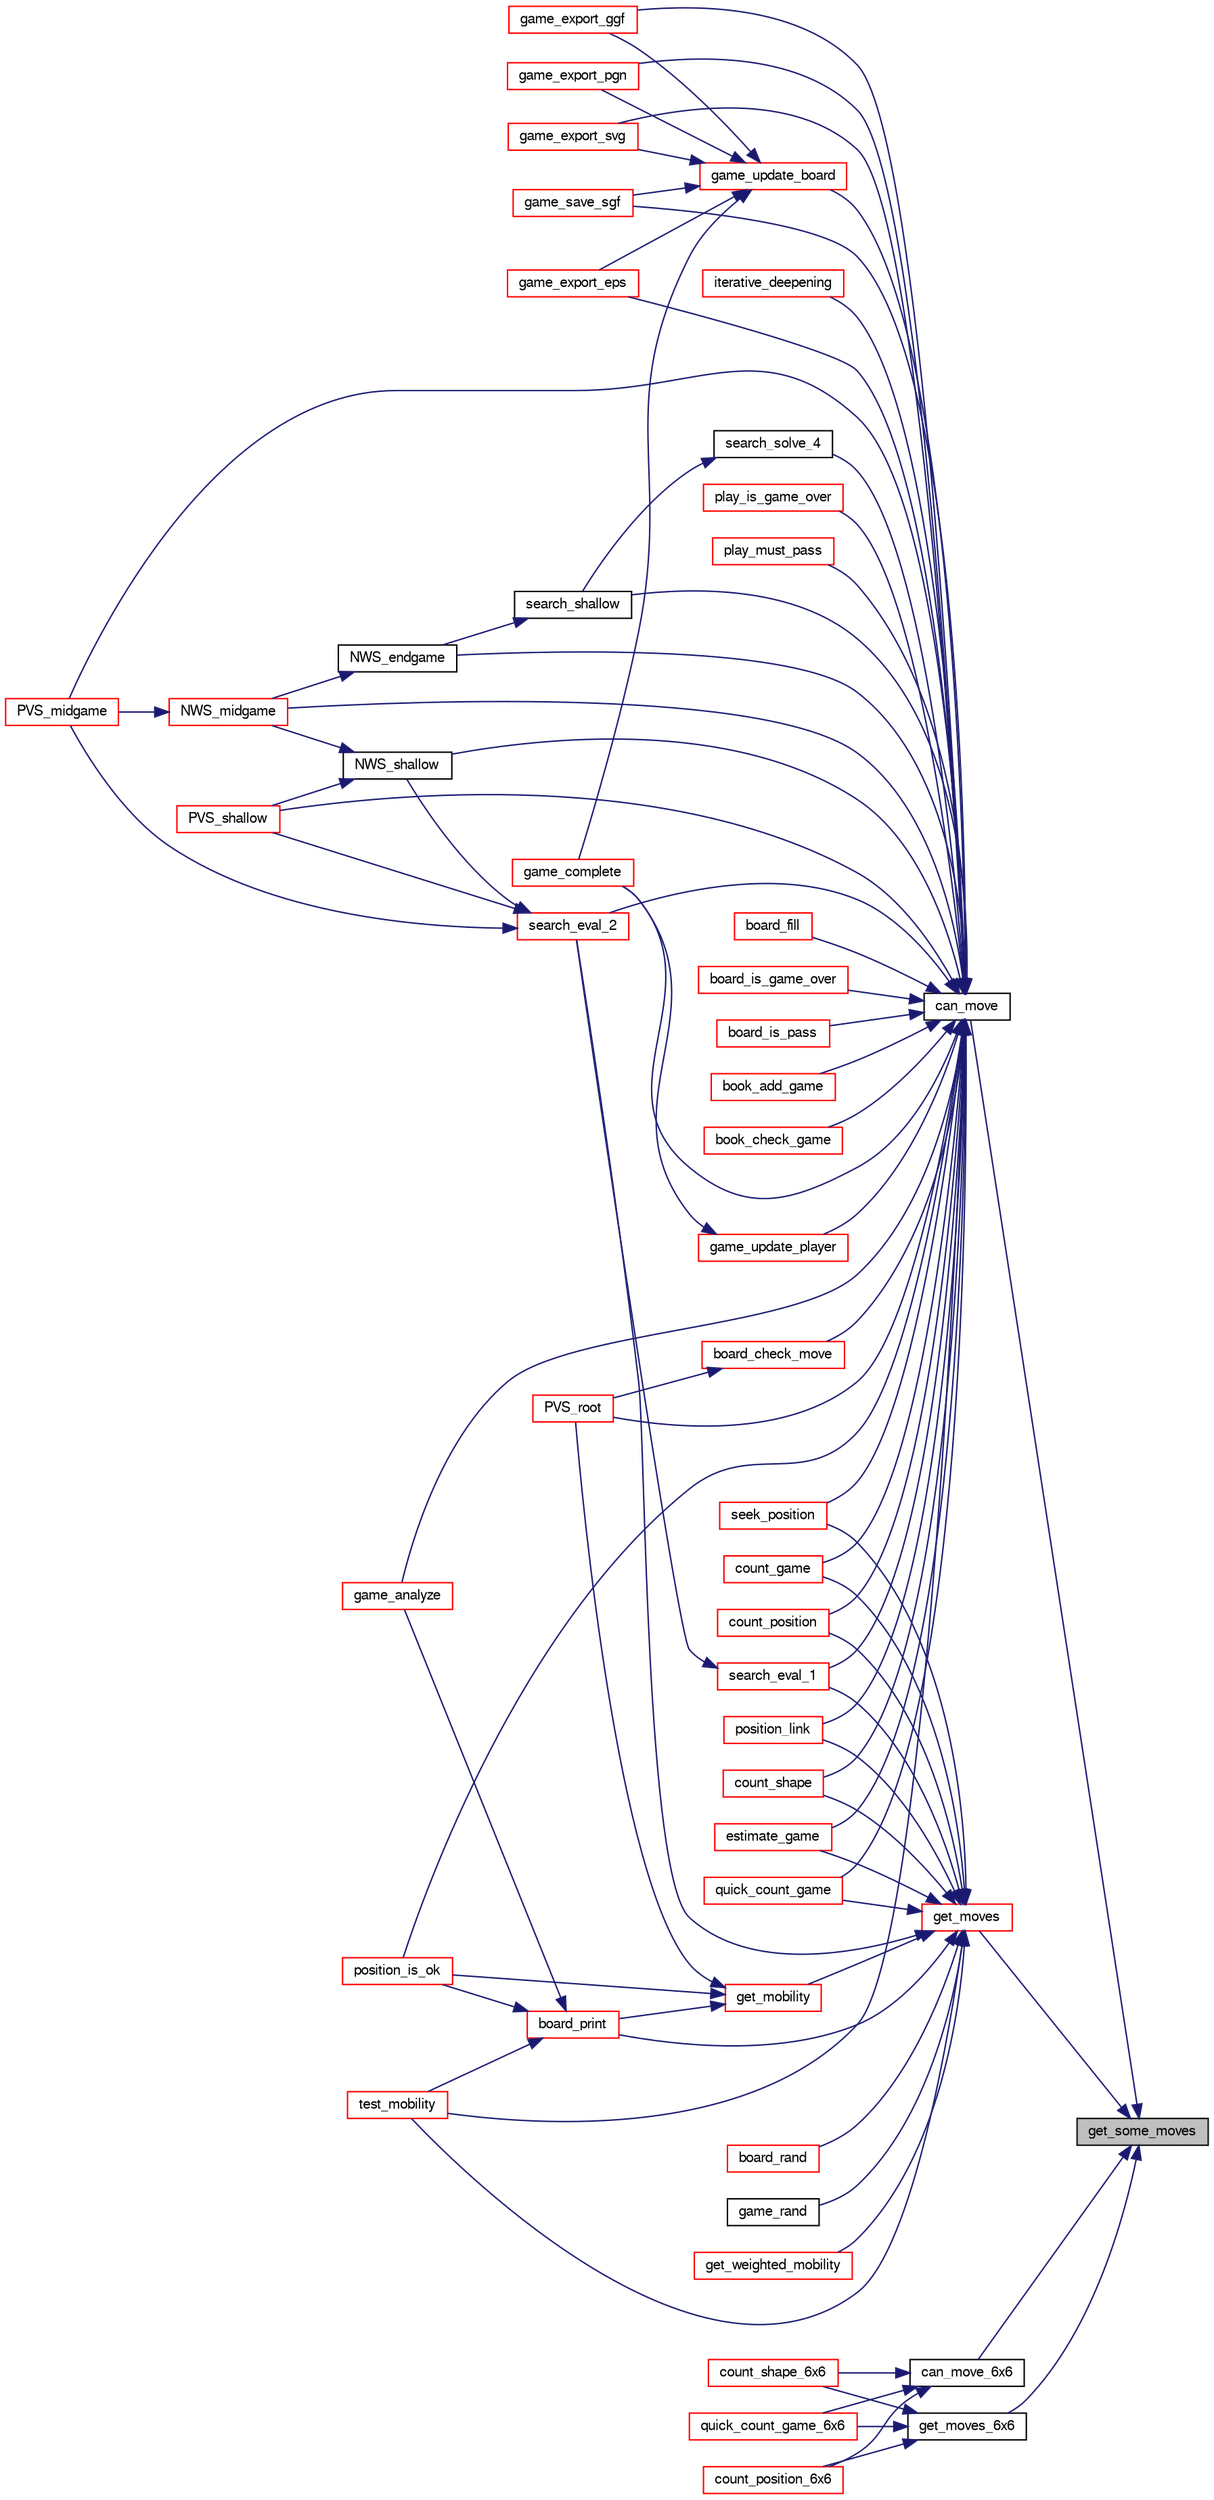 digraph "get_some_moves"
{
 // LATEX_PDF_SIZE
  bgcolor="transparent";
  edge [fontname="FreeSans",fontsize="10",labelfontname="FreeSans",labelfontsize="10"];
  node [fontname="FreeSans",fontsize="10",shape=record];
  rankdir="RL";
  Node1 [label="get_some_moves",height=0.2,width=0.4,color="black", fillcolor="grey75", style="filled", fontcolor="black",tooltip="Get a part of the moves."];
  Node1 -> Node2 [dir="back",color="midnightblue",fontsize="10",style="solid",fontname="FreeSans"];
  Node2 [label="can_move",height=0.2,width=0.4,color="black",URL="$board_8c.html#ae1a532d6eaa0e55357d0f4b9cd659b88",tooltip="Check if a player can move."];
  Node2 -> Node3 [dir="back",color="midnightblue",fontsize="10",style="solid",fontname="FreeSans"];
  Node3 [label="board_check_move",height=0.2,width=0.4,color="red",URL="$board_8c.html#a0461002c2a4fd95a361b6e1ee8637a65",tooltip="Check if a move is legal."];
  Node3 -> Node17 [dir="back",color="midnightblue",fontsize="10",style="solid",fontname="FreeSans"];
  Node17 [label="PVS_root",height=0.2,width=0.4,color="red",URL="$root_8c.html#a1367650ce57b9632f862da187074edb7",tooltip="Principal Variation Search algorithm at the root of the tree."];
  Node2 -> Node47 [dir="back",color="midnightblue",fontsize="10",style="solid",fontname="FreeSans"];
  Node47 [label="board_fill",height=0.2,width=0.4,color="red",URL="$book_8c.html#abdce4d74200559a64a4a498f952cfe96",tooltip="Fill the opening book."];
  Node2 -> Node88 [dir="back",color="midnightblue",fontsize="10",style="solid",fontname="FreeSans"];
  Node88 [label="board_is_game_over",height=0.2,width=0.4,color="red",URL="$board_8c.html#a121c1b2912c0f5d559fe85c8ab70f061",tooltip="Check if the game is over."];
  Node2 -> Node113 [dir="back",color="midnightblue",fontsize="10",style="solid",fontname="FreeSans"];
  Node113 [label="board_is_pass",height=0.2,width=0.4,color="red",URL="$board_8c.html#a7bd9c47885415e0ae2aed4fb2f8cb241",tooltip="Check if current player should pass."];
  Node2 -> Node49 [dir="back",color="midnightblue",fontsize="10",style="solid",fontname="FreeSans"];
  Node49 [label="book_add_game",height=0.2,width=0.4,color="red",URL="$book_8c.html#aea8461bde1df7dad3d55f9589c1ed586",tooltip="Add positions from a game."];
  Node2 -> Node129 [dir="back",color="midnightblue",fontsize="10",style="solid",fontname="FreeSans"];
  Node129 [label="book_check_game",height=0.2,width=0.4,color="red",URL="$book_8c.html#a8996ed1153616ffa18e6819b88e106c9",tooltip="Check positions from a game."];
  Node2 -> Node131 [dir="back",color="midnightblue",fontsize="10",style="solid",fontname="FreeSans"];
  Node131 [label="count_game",height=0.2,width=0.4,color="red",URL="$perft_8c.html#af5e8b9b385ea97f1c30654db2a347a30",tooltip="Move generator performance test function."];
  Node2 -> Node133 [dir="back",color="midnightblue",fontsize="10",style="solid",fontname="FreeSans"];
  Node133 [label="count_position",height=0.2,width=0.4,color="red",URL="$perft_8c.html#a2d4fe896c978bd809fa8952616362382",tooltip="Recursively count positions."];
  Node2 -> Node135 [dir="back",color="midnightblue",fontsize="10",style="solid",fontname="FreeSans"];
  Node135 [label="count_shape",height=0.2,width=0.4,color="red",URL="$perft_8c.html#ac407862f89888ec121363c7dd9a391ee",tooltip="Recursively count shapes."];
  Node2 -> Node137 [dir="back",color="midnightblue",fontsize="10",style="solid",fontname="FreeSans"];
  Node137 [label="estimate_game",height=0.2,width=0.4,color="red",URL="$perft_8c.html#a47a6187e74d99b2a53f3ef9dd44da4b9",tooltip="Estimate move counts from a single game."];
  Node2 -> Node24 [dir="back",color="midnightblue",fontsize="10",style="solid",fontname="FreeSans"];
  Node24 [label="game_analyze",height=0.2,width=0.4,color="red",URL="$game_8c.html#a17775ff0efa3d8592bed935dedb31a45",tooltip="Analyze an endgame."];
  Node2 -> Node28 [dir="back",color="midnightblue",fontsize="10",style="solid",fontname="FreeSans"];
  Node28 [label="game_complete",height=0.2,width=0.4,color="red",URL="$game_8c.html#a2478745958cb21430866a4ea503274df",tooltip="Terminate an unfinished game."];
  Node2 -> Node139 [dir="back",color="midnightblue",fontsize="10",style="solid",fontname="FreeSans"];
  Node139 [label="game_export_eps",height=0.2,width=0.4,color="red",URL="$game_8c.html#ac5a505d94e95db33f679c406ef9d1c31",tooltip="Write a game to an eps file."];
  Node2 -> Node100 [dir="back",color="midnightblue",fontsize="10",style="solid",fontname="FreeSans"];
  Node100 [label="game_export_ggf",height=0.2,width=0.4,color="red",URL="$game_8c.html#a08ef7a32b9063eefedfa040ab7e95ea2",tooltip="Write a game to the Generic Game Format (ggf) file."];
  Node2 -> Node103 [dir="back",color="midnightblue",fontsize="10",style="solid",fontname="FreeSans"];
  Node103 [label="game_export_pgn",height=0.2,width=0.4,color="red",URL="$game_8c.html#acf88b6a57b6b9305fce116cb0df32138",tooltip="Write a game to a pgn file."];
  Node2 -> Node140 [dir="back",color="midnightblue",fontsize="10",style="solid",fontname="FreeSans"];
  Node140 [label="game_export_svg",height=0.2,width=0.4,color="red",URL="$game_8c.html#a6954b51a75bf7fd52a2cfbdd9ff9f96e",tooltip=" "];
  Node2 -> Node104 [dir="back",color="midnightblue",fontsize="10",style="solid",fontname="FreeSans"];
  Node104 [label="game_save_sgf",height=0.2,width=0.4,color="red",URL="$game_8c.html#a41649055df8b13ab4e9fc89d16c436c3",tooltip="Write a game to the Generic Game Format (ggf) file."];
  Node2 -> Node141 [dir="back",color="midnightblue",fontsize="10",style="solid",fontname="FreeSans"];
  Node141 [label="game_update_board",height=0.2,width=0.4,color="red",URL="$game_8c.html#a2b48a650adb24509ed0d0e2267ecfd21",tooltip="update a board."];
  Node141 -> Node28 [dir="back",color="midnightblue",fontsize="10",style="solid",fontname="FreeSans"];
  Node141 -> Node139 [dir="back",color="midnightblue",fontsize="10",style="solid",fontname="FreeSans"];
  Node141 -> Node100 [dir="back",color="midnightblue",fontsize="10",style="solid",fontname="FreeSans"];
  Node141 -> Node103 [dir="back",color="midnightblue",fontsize="10",style="solid",fontname="FreeSans"];
  Node141 -> Node140 [dir="back",color="midnightblue",fontsize="10",style="solid",fontname="FreeSans"];
  Node141 -> Node104 [dir="back",color="midnightblue",fontsize="10",style="solid",fontname="FreeSans"];
  Node2 -> Node159 [dir="back",color="midnightblue",fontsize="10",style="solid",fontname="FreeSans"];
  Node159 [label="game_update_player",height=0.2,width=0.4,color="red",URL="$game_8c.html#a20e8d7c89c4744e264deab4405312abd",tooltip="update a player."];
  Node159 -> Node28 [dir="back",color="midnightblue",fontsize="10",style="solid",fontname="FreeSans"];
  Node2 -> Node22 [dir="back",color="midnightblue",fontsize="10",style="solid",fontname="FreeSans"];
  Node22 [label="iterative_deepening",height=0.2,width=0.4,color="red",URL="$root_8c.html#a0e77250a21e5f5d70917a5356c22f5f3",tooltip="Iterative deepening."];
  Node2 -> Node160 [dir="back",color="midnightblue",fontsize="10",style="solid",fontname="FreeSans"];
  Node160 [label="NWS_endgame",height=0.2,width=0.4,color="black",URL="$endgame_8c.html#a3a2fd5b24cddcf17f9b29921bbf9ec57",tooltip="Evaluate an endgame position with a Null Window Search algorithm."];
  Node160 -> Node72 [dir="back",color="midnightblue",fontsize="10",style="solid",fontname="FreeSans"];
  Node72 [label="NWS_midgame",height=0.2,width=0.4,color="red",URL="$midgame_8c.html#a124e89d53abb00ee28a9f3135b5682dc",tooltip="Evaluate a midgame position with a Null Window Search algorithm."];
  Node72 -> Node73 [dir="back",color="midnightblue",fontsize="10",style="solid",fontname="FreeSans"];
  Node73 [label="PVS_midgame",height=0.2,width=0.4,color="red",URL="$midgame_8c.html#a356424012da8237d13afb64450c0fb33",tooltip="Evaluate a position with a deep Principal Variation Search algorithm."];
  Node2 -> Node72 [dir="back",color="midnightblue",fontsize="10",style="solid",fontname="FreeSans"];
  Node2 -> Node161 [dir="back",color="midnightblue",fontsize="10",style="solid",fontname="FreeSans"];
  Node161 [label="NWS_shallow",height=0.2,width=0.4,color="black",URL="$midgame_8c.html#af1a84e98330ad790762f316451f36067",tooltip="Evaluate a midgame position with a Null Window Search algorithm."];
  Node161 -> Node72 [dir="back",color="midnightblue",fontsize="10",style="solid",fontname="FreeSans"];
  Node161 -> Node162 [dir="back",color="midnightblue",fontsize="10",style="solid",fontname="FreeSans"];
  Node162 [label="PVS_shallow",height=0.2,width=0.4,color="red",URL="$midgame_8c.html#a3d850972578e626b2a9d566152b681f5",tooltip="Evaluate a midgame position at shallow depth."];
  Node2 -> Node166 [dir="back",color="midnightblue",fontsize="10",style="solid",fontname="FreeSans"];
  Node166 [label="play_is_game_over",height=0.2,width=0.4,color="red",URL="$play_8c.html#ad8fbdebca393fc37414e594b098650b3",tooltip="Check if game is over."];
  Node2 -> Node168 [dir="back",color="midnightblue",fontsize="10",style="solid",fontname="FreeSans"];
  Node168 [label="play_must_pass",height=0.2,width=0.4,color="red",URL="$play_8c.html#a04e3a4dbc7946f948b1e18c17f8e2965",tooltip="Check if player must pass."];
  Node2 -> Node169 [dir="back",color="midnightblue",fontsize="10",style="solid",fontname="FreeSans"];
  Node169 [label="position_is_ok",height=0.2,width=0.4,color="red",URL="$book_8c.html#a72ebb0fd09a7722748b1a0c46f42312e",tooltip="Check if position is ok or need fixing."];
  Node2 -> Node173 [dir="back",color="midnightblue",fontsize="10",style="solid",fontname="FreeSans"];
  Node173 [label="position_link",height=0.2,width=0.4,color="red",URL="$book_8c.html#a019aa7c08d4071fc2afc5c4a01777699",tooltip="Link a position."];
  Node2 -> Node73 [dir="back",color="midnightblue",fontsize="10",style="solid",fontname="FreeSans"];
  Node2 -> Node17 [dir="back",color="midnightblue",fontsize="10",style="solid",fontname="FreeSans"];
  Node2 -> Node162 [dir="back",color="midnightblue",fontsize="10",style="solid",fontname="FreeSans"];
  Node2 -> Node174 [dir="back",color="midnightblue",fontsize="10",style="solid",fontname="FreeSans"];
  Node174 [label="quick_count_game",height=0.2,width=0.4,color="red",URL="$perft_8c.html#a7def9bbbbbd65f8951726a9626e459b5",tooltip="Count games recursively."];
  Node2 -> Node176 [dir="back",color="midnightblue",fontsize="10",style="solid",fontname="FreeSans"];
  Node176 [label="search_eval_1",height=0.2,width=0.4,color="red",URL="$midgame_8c.html#ae085ffe39e7d27dc023bb239e057366f",tooltip="Evaluate a position at depth 1."];
  Node176 -> Node177 [dir="back",color="midnightblue",fontsize="10",style="solid",fontname="FreeSans"];
  Node177 [label="search_eval_2",height=0.2,width=0.4,color="red",URL="$midgame_8c.html#a0092a1393b937f326dfa91ff24c7f72a",tooltip="Evaluate a position at depth 2."];
  Node177 -> Node161 [dir="back",color="midnightblue",fontsize="10",style="solid",fontname="FreeSans"];
  Node177 -> Node73 [dir="back",color="midnightblue",fontsize="10",style="solid",fontname="FreeSans"];
  Node177 -> Node162 [dir="back",color="midnightblue",fontsize="10",style="solid",fontname="FreeSans"];
  Node2 -> Node177 [dir="back",color="midnightblue",fontsize="10",style="solid",fontname="FreeSans"];
  Node2 -> Node178 [dir="back",color="midnightblue",fontsize="10",style="solid",fontname="FreeSans"];
  Node178 [label="search_shallow",height=0.2,width=0.4,color="black",URL="$endgame_8c.html#ac96f36afea5ad7a93d9f729e45bd75c7",tooltip="Evaluate a position using a shallow NWS."];
  Node178 -> Node160 [dir="back",color="midnightblue",fontsize="10",style="solid",fontname="FreeSans"];
  Node2 -> Node179 [dir="back",color="midnightblue",fontsize="10",style="solid",fontname="FreeSans"];
  Node179 [label="search_solve_4",height=0.2,width=0.4,color="black",URL="$endgame_8c.html#aff267e11d577b0aada13623ab8b2d870",tooltip="Get the final score."];
  Node179 -> Node178 [dir="back",color="midnightblue",fontsize="10",style="solid",fontname="FreeSans"];
  Node2 -> Node180 [dir="back",color="midnightblue",fontsize="10",style="solid",fontname="FreeSans"];
  Node180 [label="seek_position",height=0.2,width=0.4,color="red",URL="$perft_8c.html#a57b8a15d869c73d526108aff1789864a",tooltip="seek a game that reach to a position"];
  Node2 -> Node181 [dir="back",color="midnightblue",fontsize="10",style="solid",fontname="FreeSans"];
  Node181 [label="test_mobility",height=0.2,width=0.4,color="red",URL="$perft_8c.html#ae7b1869bd17da35bc80e06b77687f8af",tooltip="Estimate move counts from a single game."];
  Node1 -> Node183 [dir="back",color="midnightblue",fontsize="10",style="solid",fontname="FreeSans"];
  Node183 [label="can_move_6x6",height=0.2,width=0.4,color="black",URL="$board_8c.html#a82ed6624c3e68b23f28e835ac2337209",tooltip="Check if a player can move."];
  Node183 -> Node184 [dir="back",color="midnightblue",fontsize="10",style="solid",fontname="FreeSans"];
  Node184 [label="count_position_6x6",height=0.2,width=0.4,color="red",URL="$perft_8c.html#aa337f17617f5e241b81068c5b1d53ceb",tooltip="Recursively count positions."];
  Node183 -> Node185 [dir="back",color="midnightblue",fontsize="10",style="solid",fontname="FreeSans"];
  Node185 [label="count_shape_6x6",height=0.2,width=0.4,color="red",URL="$perft_8c.html#a5dce5b6d1c1a8586cce0ce9e16e6b833",tooltip="Recursively count shapes."];
  Node183 -> Node186 [dir="back",color="midnightblue",fontsize="10",style="solid",fontname="FreeSans"];
  Node186 [label="quick_count_game_6x6",height=0.2,width=0.4,color="red",URL="$perft_8c.html#a7a530c0959e88966291040639ba1e5ad",tooltip="Count games recursively."];
  Node1 -> Node187 [dir="back",color="midnightblue",fontsize="10",style="solid",fontname="FreeSans"];
  Node187 [label="get_moves",height=0.2,width=0.4,color="red",URL="$board_8c.html#a7610dc936a6aea22b3c5e162f722a7a1",tooltip="Get legal moves."];
  Node187 -> Node188 [dir="back",color="midnightblue",fontsize="10",style="solid",fontname="FreeSans"];
  Node188 [label="board_print",height=0.2,width=0.4,color="red",URL="$board_8c.html#a27ccb92684d9e7194eeb3bc34311ad55",tooltip="Print out the board."];
  Node188 -> Node24 [dir="back",color="midnightblue",fontsize="10",style="solid",fontname="FreeSans"];
  Node188 -> Node169 [dir="back",color="midnightblue",fontsize="10",style="solid",fontname="FreeSans"];
  Node188 -> Node181 [dir="back",color="midnightblue",fontsize="10",style="solid",fontname="FreeSans"];
  Node187 -> Node191 [dir="back",color="midnightblue",fontsize="10",style="solid",fontname="FreeSans"];
  Node191 [label="board_rand",height=0.2,width=0.4,color="red",URL="$board_8c.html#add184702e051a8cfce56342c49db34f4",tooltip="Get a random board by playing random moves."];
  Node187 -> Node131 [dir="back",color="midnightblue",fontsize="10",style="solid",fontname="FreeSans"];
  Node187 -> Node133 [dir="back",color="midnightblue",fontsize="10",style="solid",fontname="FreeSans"];
  Node187 -> Node135 [dir="back",color="midnightblue",fontsize="10",style="solid",fontname="FreeSans"];
  Node187 -> Node137 [dir="back",color="midnightblue",fontsize="10",style="solid",fontname="FreeSans"];
  Node187 -> Node192 [dir="back",color="midnightblue",fontsize="10",style="solid",fontname="FreeSans"];
  Node192 [label="game_rand",height=0.2,width=0.4,color="black",URL="$game_8c.html#a5aff890e47051b09a445237ea6cd8224",tooltip="Fill a game with some random moves."];
  Node187 -> Node257 [dir="back",color="midnightblue",fontsize="10",style="solid",fontname="FreeSans"];
  Node257 [label="get_mobility",height=0.2,width=0.4,color="red",URL="$board_8c.html#a7509639c4e49c56fe83b3d978580ed42",tooltip="Count legal moves."];
  Node257 -> Node188 [dir="back",color="midnightblue",fontsize="10",style="solid",fontname="FreeSans"];
  Node257 -> Node169 [dir="back",color="midnightblue",fontsize="10",style="solid",fontname="FreeSans"];
  Node257 -> Node17 [dir="back",color="midnightblue",fontsize="10",style="solid",fontname="FreeSans"];
  Node187 -> Node262 [dir="back",color="midnightblue",fontsize="10",style="solid",fontname="FreeSans"];
  Node262 [label="get_weighted_mobility",height=0.2,width=0.4,color="red",URL="$board_8c.html#a90d4175b14d6048aa01ee0daa59be762",tooltip=" "];
  Node187 -> Node173 [dir="back",color="midnightblue",fontsize="10",style="solid",fontname="FreeSans"];
  Node187 -> Node174 [dir="back",color="midnightblue",fontsize="10",style="solid",fontname="FreeSans"];
  Node187 -> Node176 [dir="back",color="midnightblue",fontsize="10",style="solid",fontname="FreeSans"];
  Node187 -> Node177 [dir="back",color="midnightblue",fontsize="10",style="solid",fontname="FreeSans"];
  Node187 -> Node180 [dir="back",color="midnightblue",fontsize="10",style="solid",fontname="FreeSans"];
  Node187 -> Node181 [dir="back",color="midnightblue",fontsize="10",style="solid",fontname="FreeSans"];
  Node1 -> Node263 [dir="back",color="midnightblue",fontsize="10",style="solid",fontname="FreeSans"];
  Node263 [label="get_moves_6x6",height=0.2,width=0.4,color="black",URL="$board_8c.html#a3bcafca084fdf2842b7a02d1d8f9513b",tooltip="Get legal moves on a 6x6 board."];
  Node263 -> Node184 [dir="back",color="midnightblue",fontsize="10",style="solid",fontname="FreeSans"];
  Node263 -> Node185 [dir="back",color="midnightblue",fontsize="10",style="solid",fontname="FreeSans"];
  Node263 -> Node186 [dir="back",color="midnightblue",fontsize="10",style="solid",fontname="FreeSans"];
}
